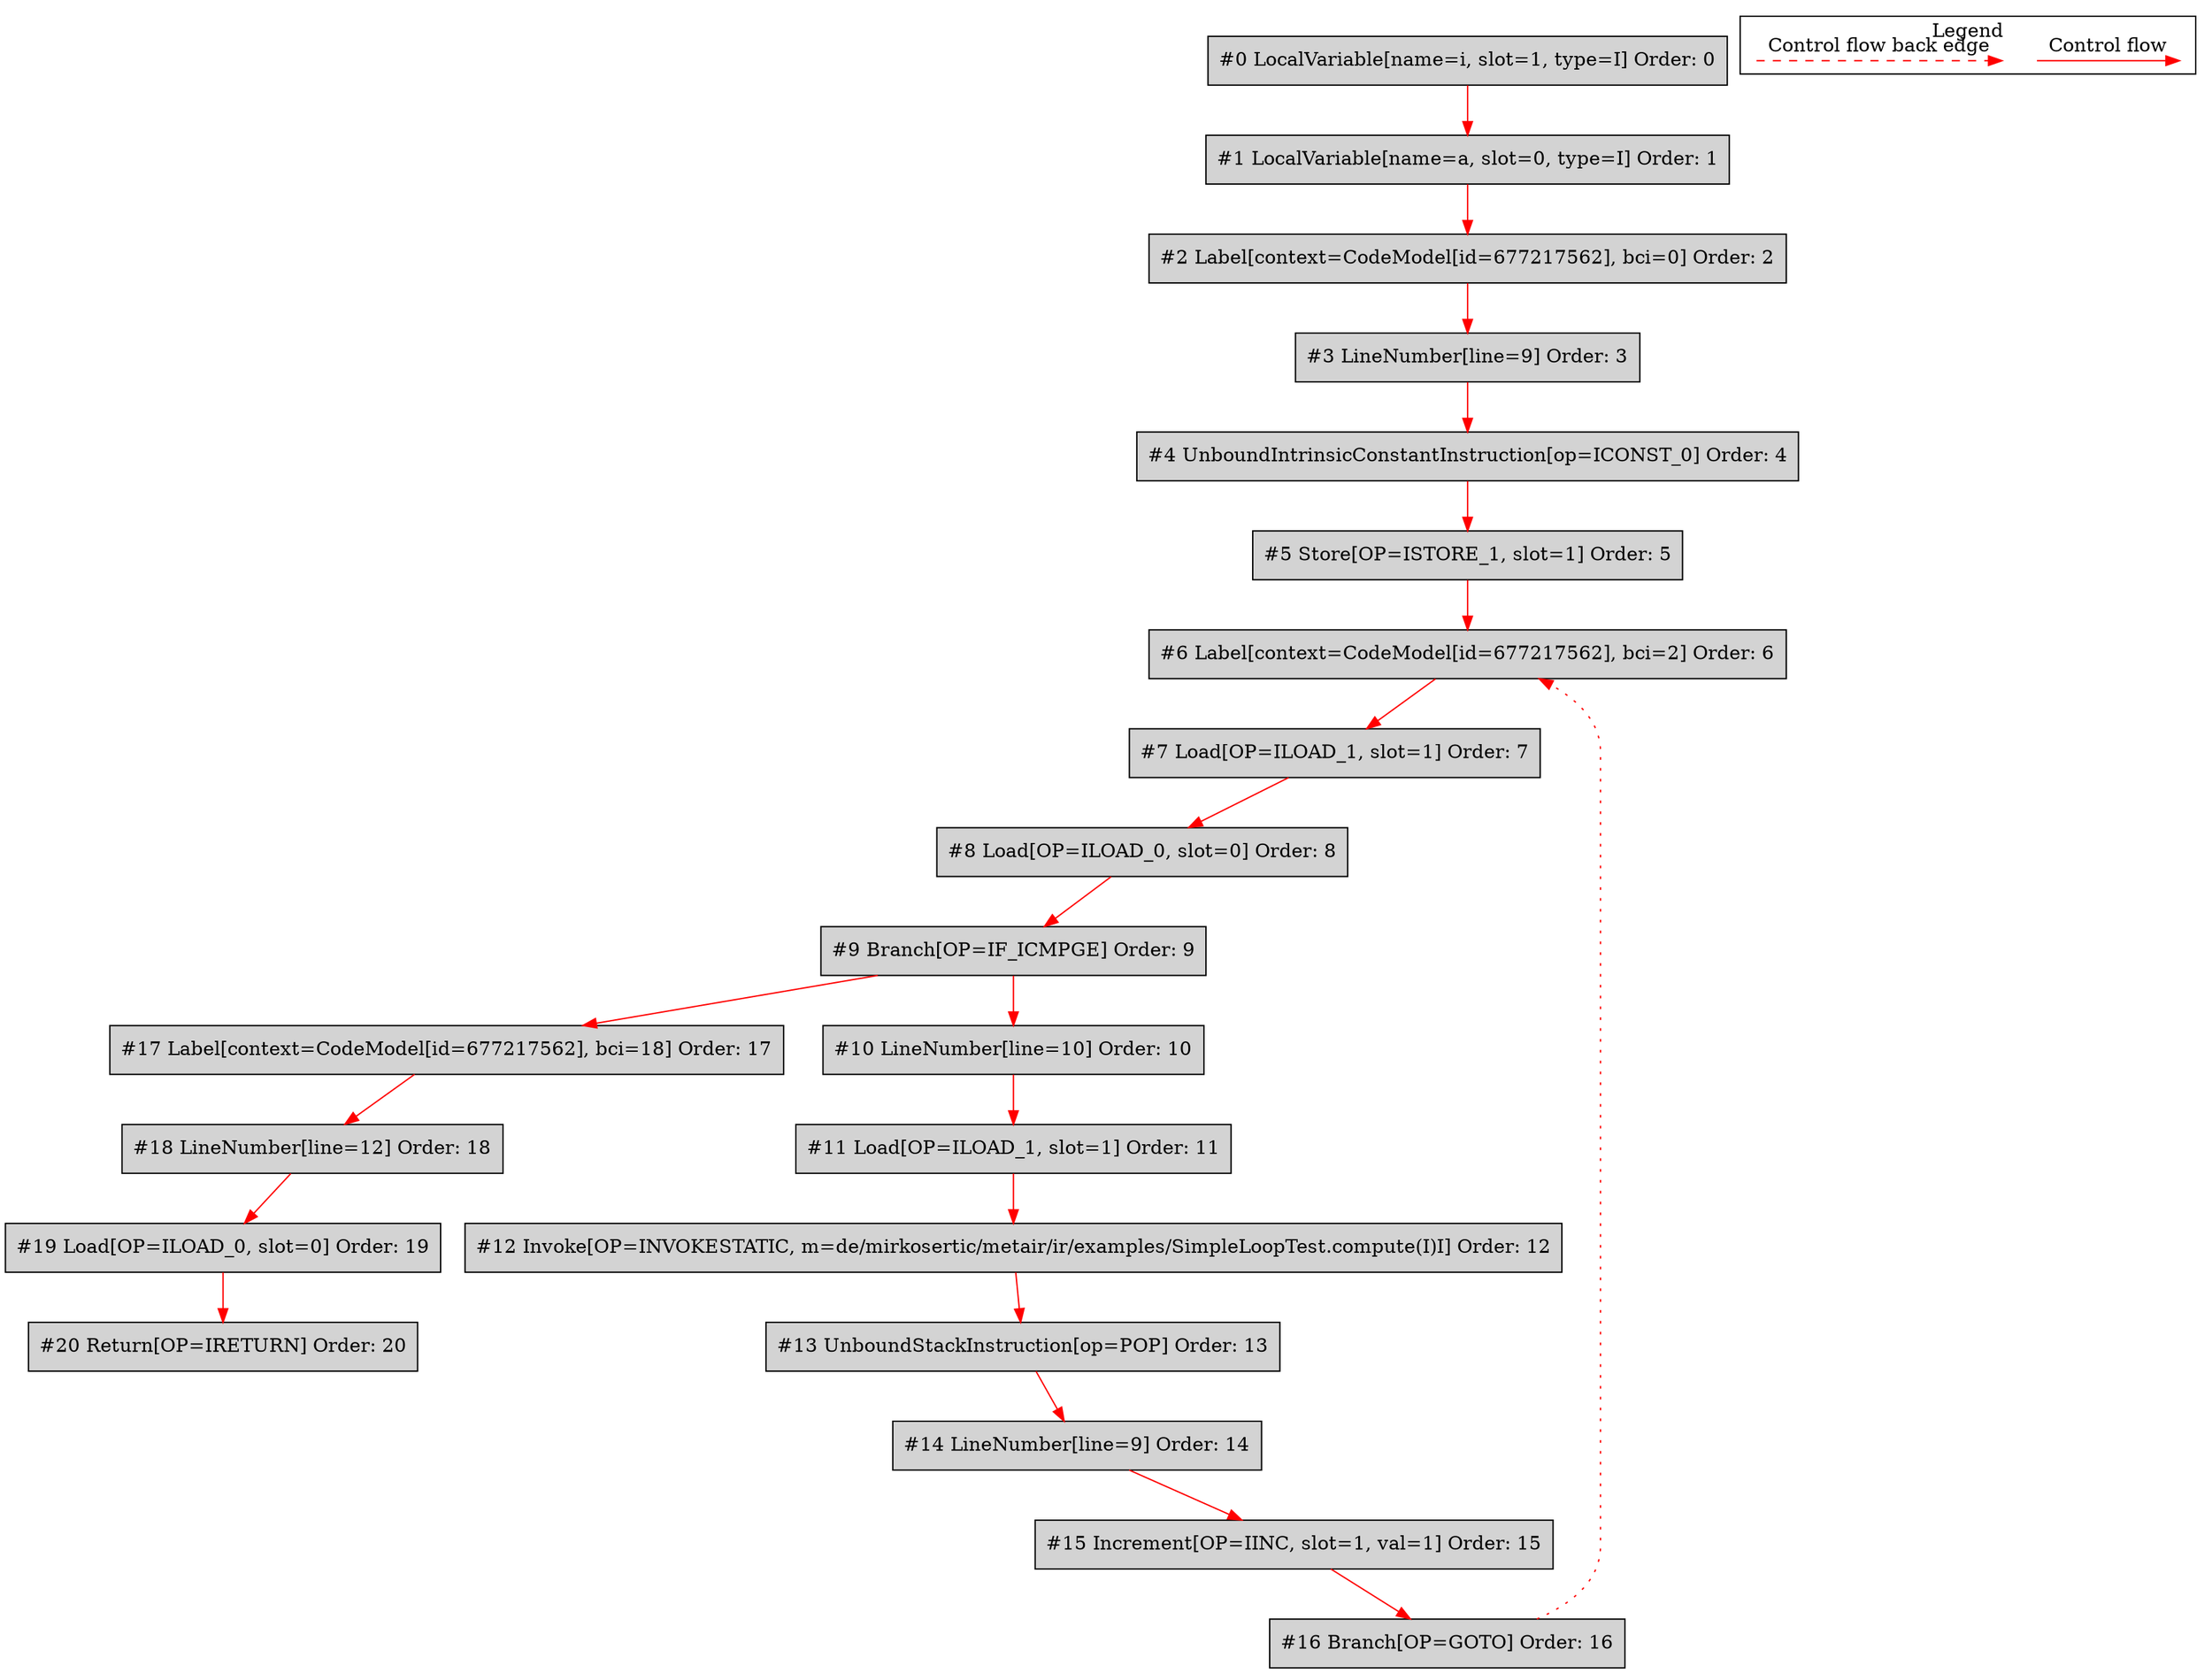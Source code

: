digraph {
 ordering="in";
 node0[label="#0 LocalVariable[name=i, slot=1, type=I] Order: 0", shape=box, fillcolor=lightgrey, style=filled];
 node1[label="#1 LocalVariable[name=a, slot=0, type=I] Order: 1", shape=box, fillcolor=lightgrey, style=filled];
 node2[label="#2 Label[context=CodeModel[id=677217562], bci=0] Order: 2", shape=box, fillcolor=lightgrey, style=filled];
 node3[label="#3 LineNumber[line=9] Order: 3", shape=box, fillcolor=lightgrey, style=filled];
 node4[label="#4 UnboundIntrinsicConstantInstruction[op=ICONST_0] Order: 4", shape=box, fillcolor=lightgrey, style=filled];
 node5[label="#5 Store[OP=ISTORE_1, slot=1] Order: 5", shape=box, fillcolor=lightgrey, style=filled];
 node6[label="#6 Label[context=CodeModel[id=677217562], bci=2] Order: 6", shape=box, fillcolor=lightgrey, style=filled];
 node7[label="#7 Load[OP=ILOAD_1, slot=1] Order: 7", shape=box, fillcolor=lightgrey, style=filled];
 node8[label="#8 Load[OP=ILOAD_0, slot=0] Order: 8", shape=box, fillcolor=lightgrey, style=filled];
 node9[label="#9 Branch[OP=IF_ICMPGE] Order: 9", shape=box, fillcolor=lightgrey, style=filled];
 node10[label="#10 LineNumber[line=10] Order: 10", shape=box, fillcolor=lightgrey, style=filled];
 node11[label="#11 Load[OP=ILOAD_1, slot=1] Order: 11", shape=box, fillcolor=lightgrey, style=filled];
 node12[label="#12 Invoke[OP=INVOKESTATIC, m=de/mirkosertic/metair/ir/examples/SimpleLoopTest.compute(I)I] Order: 12", shape=box, fillcolor=lightgrey, style=filled];
 node13[label="#13 UnboundStackInstruction[op=POP] Order: 13", shape=box, fillcolor=lightgrey, style=filled];
 node14[label="#14 LineNumber[line=9] Order: 14", shape=box, fillcolor=lightgrey, style=filled];
 node15[label="#15 Increment[OP=IINC, slot=1, val=1] Order: 15", shape=box, fillcolor=lightgrey, style=filled];
 node16[label="#16 Branch[OP=GOTO] Order: 16", shape=box, fillcolor=lightgrey, style=filled];
 node17[label="#17 Label[context=CodeModel[id=677217562], bci=18] Order: 17", shape=box, fillcolor=lightgrey, style=filled];
 node18[label="#18 LineNumber[line=12] Order: 18", shape=box, fillcolor=lightgrey, style=filled];
 node19[label="#19 Load[OP=ILOAD_0, slot=0] Order: 19", shape=box, fillcolor=lightgrey, style=filled];
 node20[label="#20 Return[OP=IRETURN] Order: 20", shape=box, fillcolor=lightgrey, style=filled];
 node0 -> node1[color=red];
 node1 -> node2[color=red];
 node2 -> node3[color=red];
 node3 -> node4[color=red];
 node4 -> node5[color=red];
 node5 -> node6[color=red];
 node16 -> node6[color=red, style=dotted];
 node6 -> node7[color=red];
 node7 -> node8[color=red];
 node8 -> node9[color=red];
 node9 -> node10[color=red];
 node10 -> node11[color=red];
 node11 -> node12[color=red];
 node12 -> node13[color=red];
 node13 -> node14[color=red];
 node14 -> node15[color=red];
 node15 -> node16[color=red];
 node9 -> node17[color=red];
 node17 -> node18[color=red];
 node18 -> node19[color=red];
 node19 -> node20[color=red];
 subgraph cluster_000 {
  label = "Legend";
  node [shape=point]
  {
   rank=same;
   c0 [style = invis];
   c1 [style = invis];
   c2 [style = invis];
   c3 [style = invis];
  }
  c0 -> c1 [label="Control flow", style=solid, color=red]
  c2 -> c3 [label="Control flow back edge", style=dashed, color=red]
 }

}
